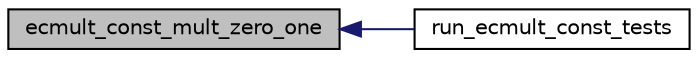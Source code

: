 digraph "ecmult_const_mult_zero_one"
{
  edge [fontname="Helvetica",fontsize="10",labelfontname="Helvetica",labelfontsize="10"];
  node [fontname="Helvetica",fontsize="10",shape=record];
  rankdir="LR";
  Node15 [label="ecmult_const_mult_zero_one",height=0.2,width=0.4,color="black", fillcolor="grey75", style="filled", fontcolor="black"];
  Node15 -> Node16 [dir="back",color="midnightblue",fontsize="10",style="solid",fontname="Helvetica"];
  Node16 [label="run_ecmult_const_tests",height=0.2,width=0.4,color="black", fillcolor="white", style="filled",URL="$tests_8c.html#af69d927b217be17f076754b9d4e4f326"];
}
